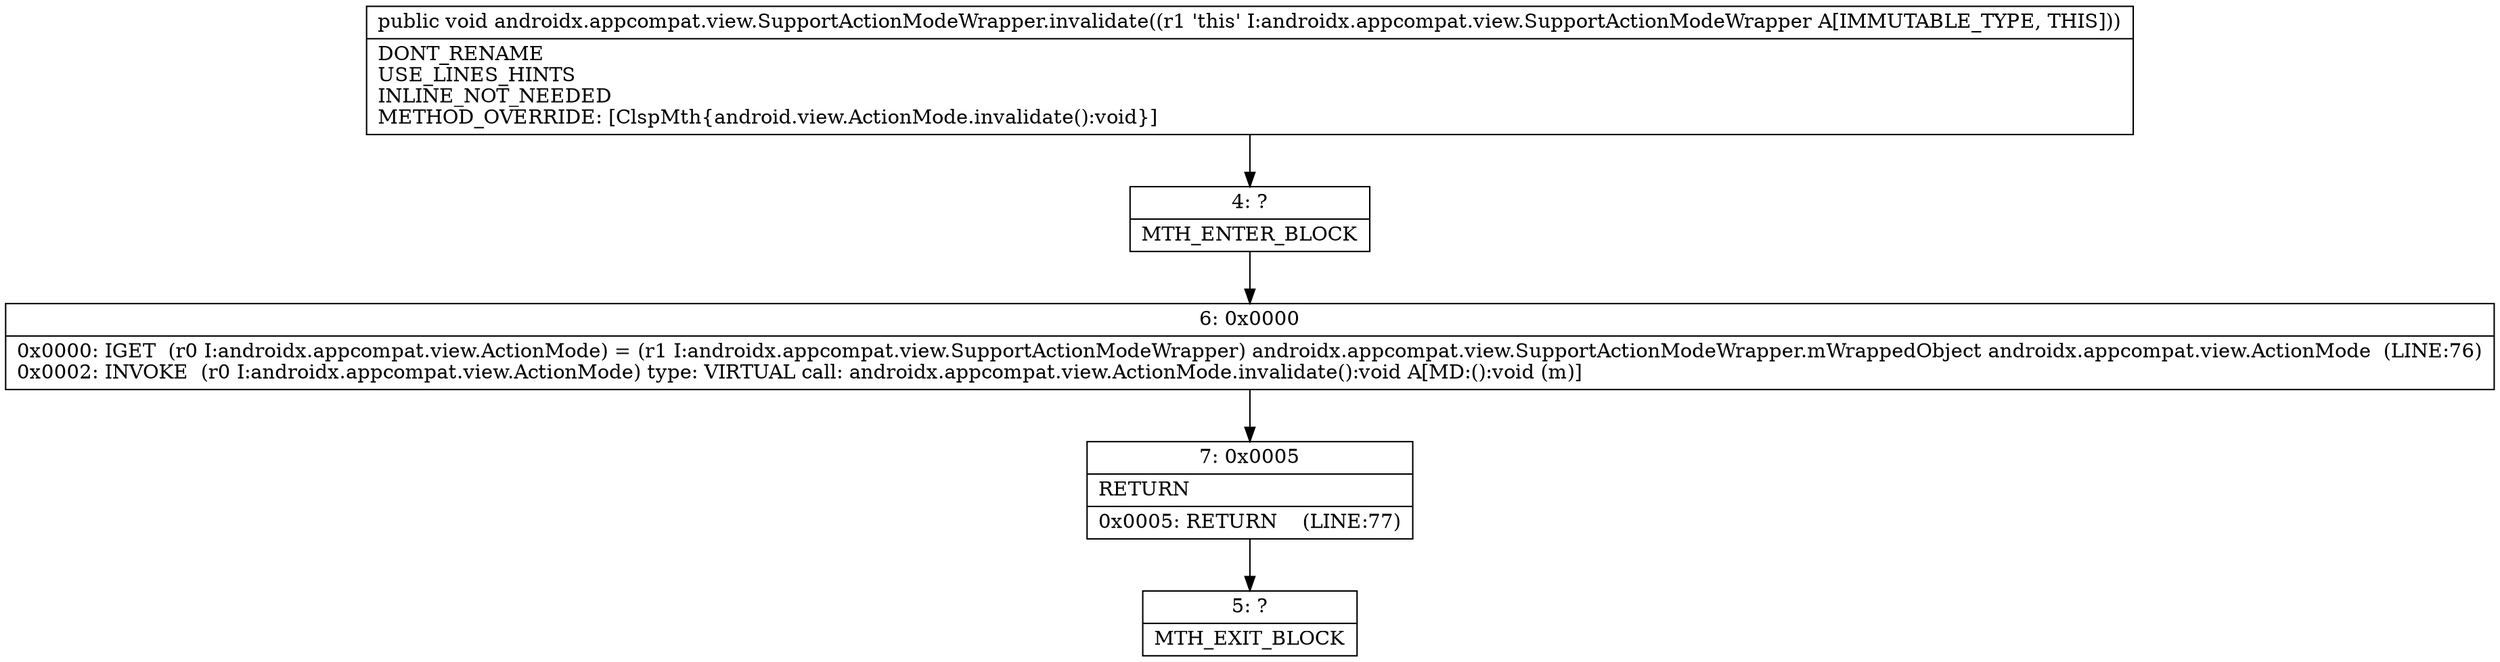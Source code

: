 digraph "CFG forandroidx.appcompat.view.SupportActionModeWrapper.invalidate()V" {
Node_4 [shape=record,label="{4\:\ ?|MTH_ENTER_BLOCK\l}"];
Node_6 [shape=record,label="{6\:\ 0x0000|0x0000: IGET  (r0 I:androidx.appcompat.view.ActionMode) = (r1 I:androidx.appcompat.view.SupportActionModeWrapper) androidx.appcompat.view.SupportActionModeWrapper.mWrappedObject androidx.appcompat.view.ActionMode  (LINE:76)\l0x0002: INVOKE  (r0 I:androidx.appcompat.view.ActionMode) type: VIRTUAL call: androidx.appcompat.view.ActionMode.invalidate():void A[MD:():void (m)]\l}"];
Node_7 [shape=record,label="{7\:\ 0x0005|RETURN\l|0x0005: RETURN    (LINE:77)\l}"];
Node_5 [shape=record,label="{5\:\ ?|MTH_EXIT_BLOCK\l}"];
MethodNode[shape=record,label="{public void androidx.appcompat.view.SupportActionModeWrapper.invalidate((r1 'this' I:androidx.appcompat.view.SupportActionModeWrapper A[IMMUTABLE_TYPE, THIS]))  | DONT_RENAME\lUSE_LINES_HINTS\lINLINE_NOT_NEEDED\lMETHOD_OVERRIDE: [ClspMth\{android.view.ActionMode.invalidate():void\}]\l}"];
MethodNode -> Node_4;Node_4 -> Node_6;
Node_6 -> Node_7;
Node_7 -> Node_5;
}

